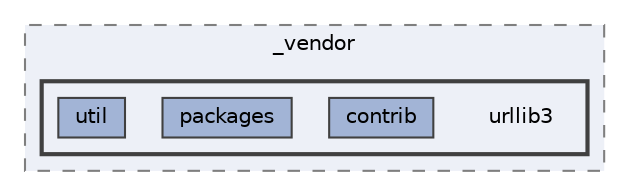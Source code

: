 digraph "C:/Users/LukeMabie/documents/Development/Password_Saver_Using_Django-master/venv/Lib/site-packages/pip/_vendor/urllib3"
{
 // LATEX_PDF_SIZE
  bgcolor="transparent";
  edge [fontname=Helvetica,fontsize=10,labelfontname=Helvetica,labelfontsize=10];
  node [fontname=Helvetica,fontsize=10,shape=box,height=0.2,width=0.4];
  compound=true
  subgraph clusterdir_5eb293a508d632f7a3df64020434be11 {
    graph [ bgcolor="#edf0f7", pencolor="grey50", label="_vendor", fontname=Helvetica,fontsize=10 style="filled,dashed", URL="dir_5eb293a508d632f7a3df64020434be11.html",tooltip=""]
  subgraph clusterdir_aa34faaa9fda7df4d73ec513a1a183ed {
    graph [ bgcolor="#edf0f7", pencolor="grey25", label="", fontname=Helvetica,fontsize=10 style="filled,bold", URL="dir_aa34faaa9fda7df4d73ec513a1a183ed.html",tooltip=""]
    dir_aa34faaa9fda7df4d73ec513a1a183ed [shape=plaintext, label="urllib3"];
  dir_67beee723662ab55a7865f8608c689e5 [label="contrib", fillcolor="#a2b4d6", color="grey25", style="filled", URL="dir_67beee723662ab55a7865f8608c689e5.html",tooltip=""];
  dir_1d8333d2e07fa7351eacf005805f525c [label="packages", fillcolor="#a2b4d6", color="grey25", style="filled", URL="dir_1d8333d2e07fa7351eacf005805f525c.html",tooltip=""];
  dir_1af3930ec6d6d98fc18f045a85c71729 [label="util", fillcolor="#a2b4d6", color="grey25", style="filled", URL="dir_1af3930ec6d6d98fc18f045a85c71729.html",tooltip=""];
  }
  }
}
